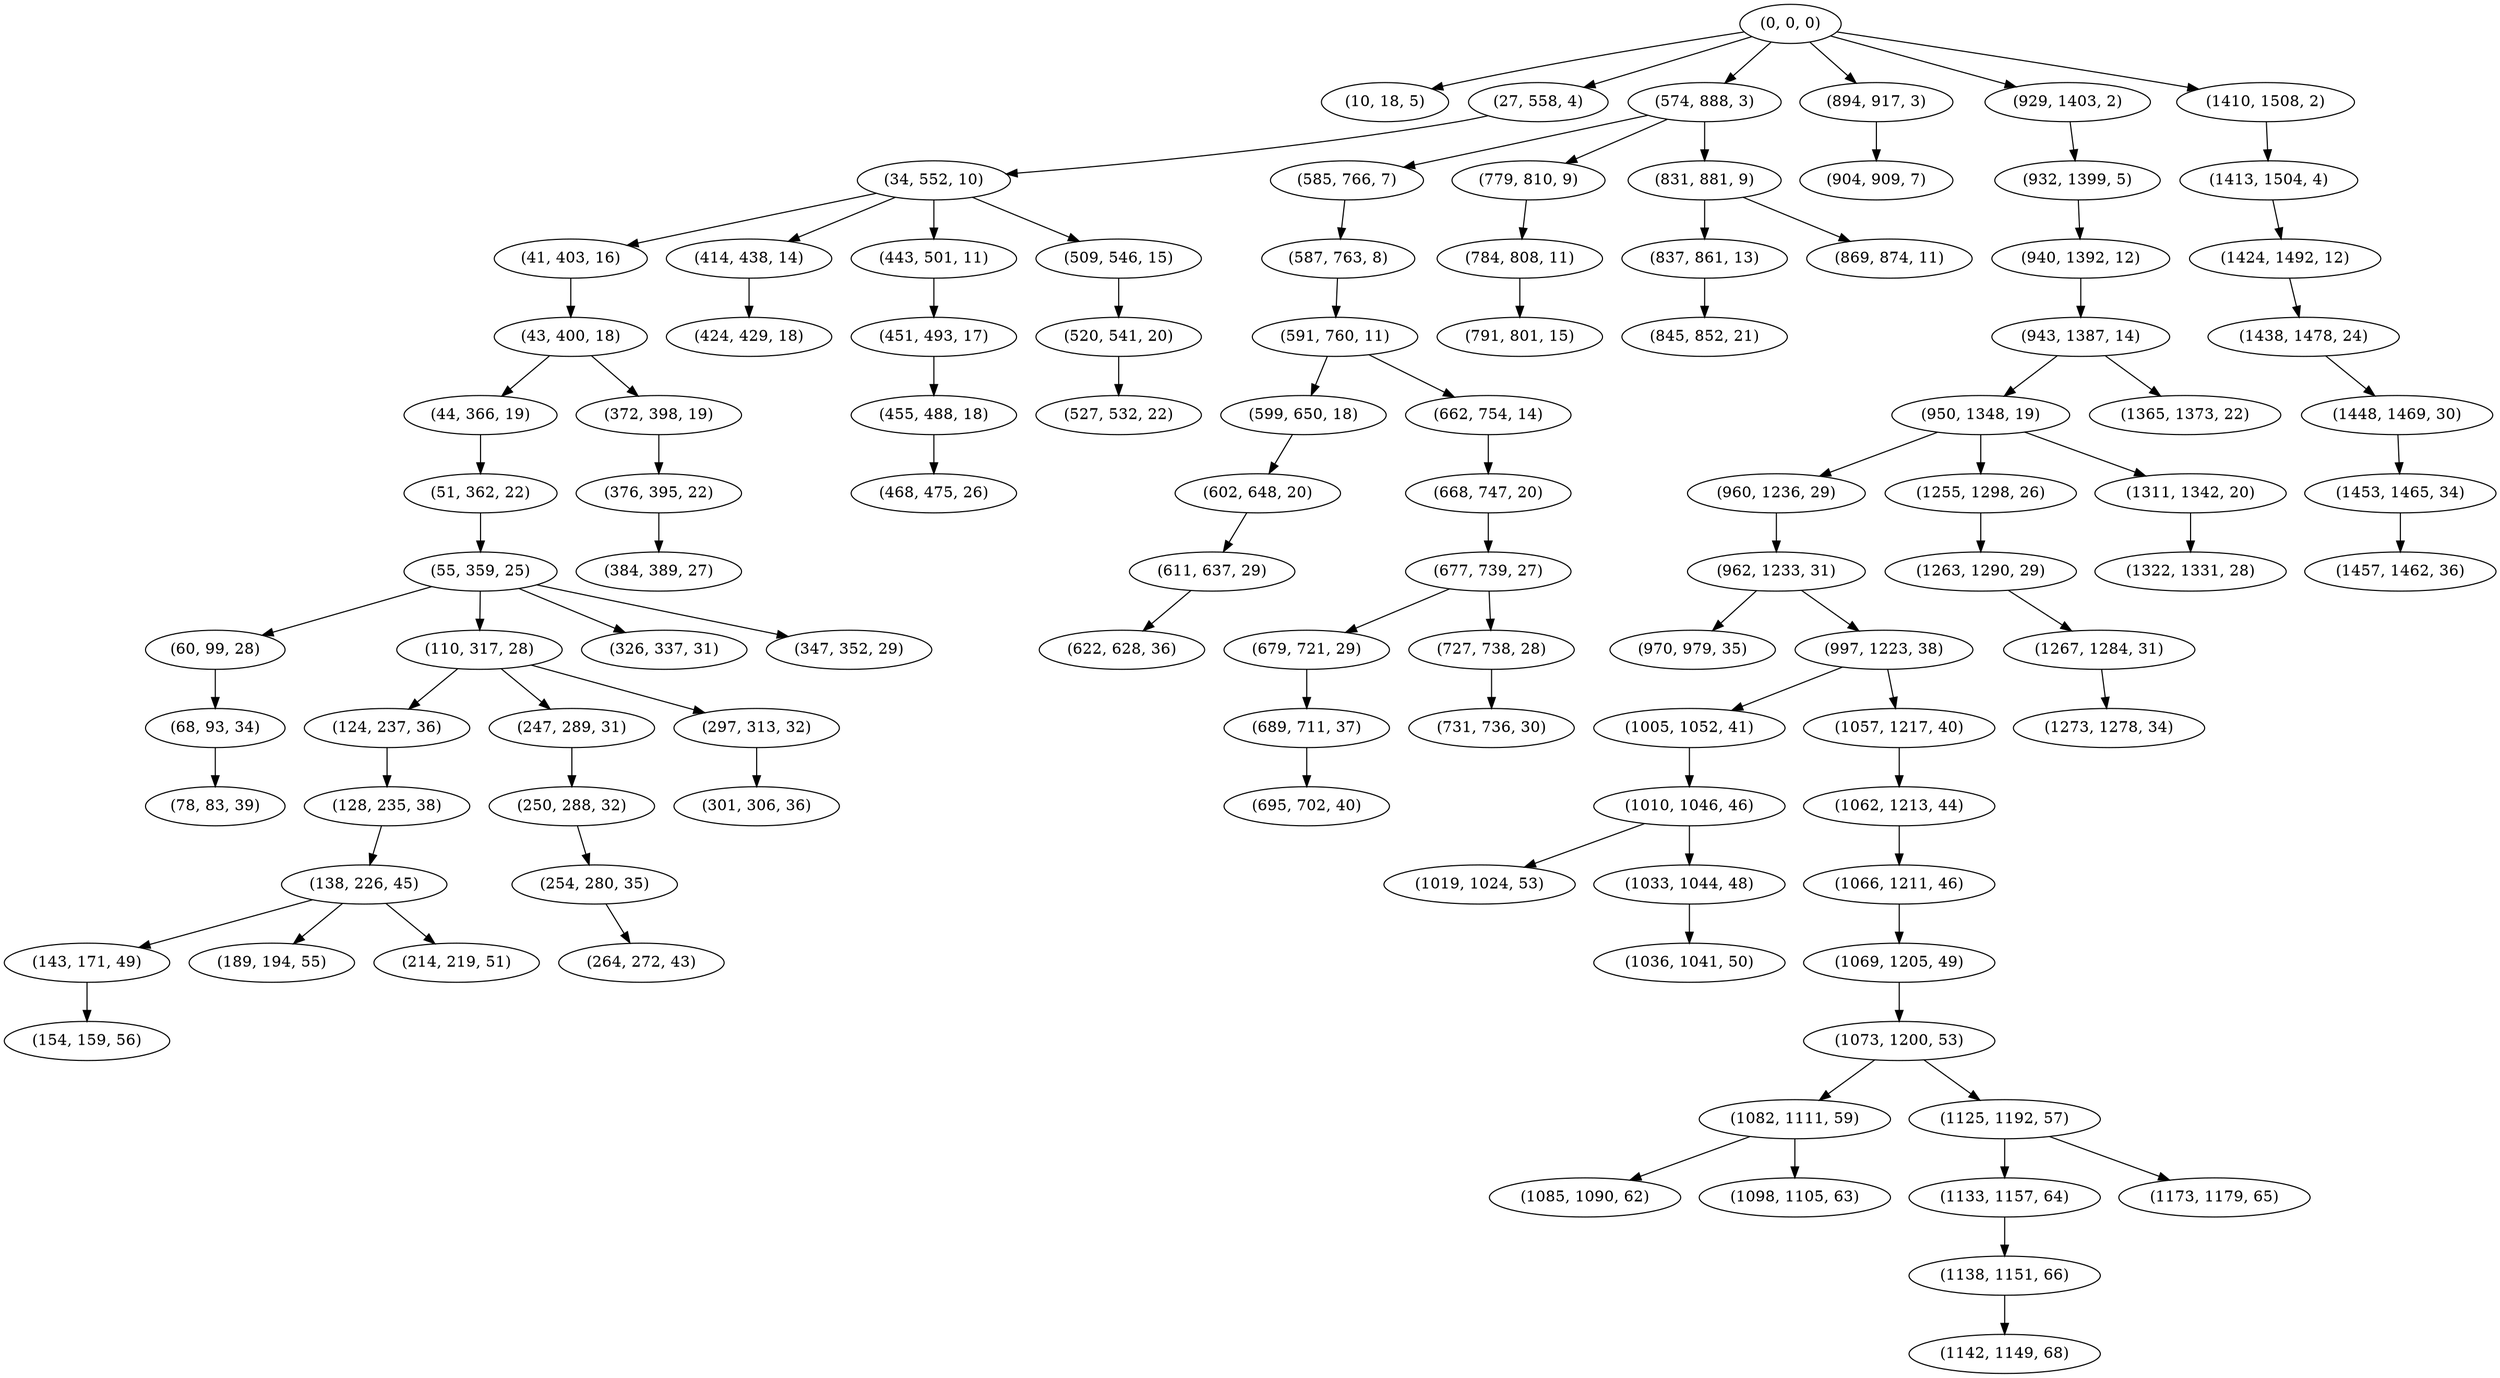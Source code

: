 digraph tree {
    "(0, 0, 0)";
    "(10, 18, 5)";
    "(27, 558, 4)";
    "(34, 552, 10)";
    "(41, 403, 16)";
    "(43, 400, 18)";
    "(44, 366, 19)";
    "(51, 362, 22)";
    "(55, 359, 25)";
    "(60, 99, 28)";
    "(68, 93, 34)";
    "(78, 83, 39)";
    "(110, 317, 28)";
    "(124, 237, 36)";
    "(128, 235, 38)";
    "(138, 226, 45)";
    "(143, 171, 49)";
    "(154, 159, 56)";
    "(189, 194, 55)";
    "(214, 219, 51)";
    "(247, 289, 31)";
    "(250, 288, 32)";
    "(254, 280, 35)";
    "(264, 272, 43)";
    "(297, 313, 32)";
    "(301, 306, 36)";
    "(326, 337, 31)";
    "(347, 352, 29)";
    "(372, 398, 19)";
    "(376, 395, 22)";
    "(384, 389, 27)";
    "(414, 438, 14)";
    "(424, 429, 18)";
    "(443, 501, 11)";
    "(451, 493, 17)";
    "(455, 488, 18)";
    "(468, 475, 26)";
    "(509, 546, 15)";
    "(520, 541, 20)";
    "(527, 532, 22)";
    "(574, 888, 3)";
    "(585, 766, 7)";
    "(587, 763, 8)";
    "(591, 760, 11)";
    "(599, 650, 18)";
    "(602, 648, 20)";
    "(611, 637, 29)";
    "(622, 628, 36)";
    "(662, 754, 14)";
    "(668, 747, 20)";
    "(677, 739, 27)";
    "(679, 721, 29)";
    "(689, 711, 37)";
    "(695, 702, 40)";
    "(727, 738, 28)";
    "(731, 736, 30)";
    "(779, 810, 9)";
    "(784, 808, 11)";
    "(791, 801, 15)";
    "(831, 881, 9)";
    "(837, 861, 13)";
    "(845, 852, 21)";
    "(869, 874, 11)";
    "(894, 917, 3)";
    "(904, 909, 7)";
    "(929, 1403, 2)";
    "(932, 1399, 5)";
    "(940, 1392, 12)";
    "(943, 1387, 14)";
    "(950, 1348, 19)";
    "(960, 1236, 29)";
    "(962, 1233, 31)";
    "(970, 979, 35)";
    "(997, 1223, 38)";
    "(1005, 1052, 41)";
    "(1010, 1046, 46)";
    "(1019, 1024, 53)";
    "(1033, 1044, 48)";
    "(1036, 1041, 50)";
    "(1057, 1217, 40)";
    "(1062, 1213, 44)";
    "(1066, 1211, 46)";
    "(1069, 1205, 49)";
    "(1073, 1200, 53)";
    "(1082, 1111, 59)";
    "(1085, 1090, 62)";
    "(1098, 1105, 63)";
    "(1125, 1192, 57)";
    "(1133, 1157, 64)";
    "(1138, 1151, 66)";
    "(1142, 1149, 68)";
    "(1173, 1179, 65)";
    "(1255, 1298, 26)";
    "(1263, 1290, 29)";
    "(1267, 1284, 31)";
    "(1273, 1278, 34)";
    "(1311, 1342, 20)";
    "(1322, 1331, 28)";
    "(1365, 1373, 22)";
    "(1410, 1508, 2)";
    "(1413, 1504, 4)";
    "(1424, 1492, 12)";
    "(1438, 1478, 24)";
    "(1448, 1469, 30)";
    "(1453, 1465, 34)";
    "(1457, 1462, 36)";
    "(0, 0, 0)" -> "(10, 18, 5)";
    "(0, 0, 0)" -> "(27, 558, 4)";
    "(0, 0, 0)" -> "(574, 888, 3)";
    "(0, 0, 0)" -> "(894, 917, 3)";
    "(0, 0, 0)" -> "(929, 1403, 2)";
    "(0, 0, 0)" -> "(1410, 1508, 2)";
    "(27, 558, 4)" -> "(34, 552, 10)";
    "(34, 552, 10)" -> "(41, 403, 16)";
    "(34, 552, 10)" -> "(414, 438, 14)";
    "(34, 552, 10)" -> "(443, 501, 11)";
    "(34, 552, 10)" -> "(509, 546, 15)";
    "(41, 403, 16)" -> "(43, 400, 18)";
    "(43, 400, 18)" -> "(44, 366, 19)";
    "(43, 400, 18)" -> "(372, 398, 19)";
    "(44, 366, 19)" -> "(51, 362, 22)";
    "(51, 362, 22)" -> "(55, 359, 25)";
    "(55, 359, 25)" -> "(60, 99, 28)";
    "(55, 359, 25)" -> "(110, 317, 28)";
    "(55, 359, 25)" -> "(326, 337, 31)";
    "(55, 359, 25)" -> "(347, 352, 29)";
    "(60, 99, 28)" -> "(68, 93, 34)";
    "(68, 93, 34)" -> "(78, 83, 39)";
    "(110, 317, 28)" -> "(124, 237, 36)";
    "(110, 317, 28)" -> "(247, 289, 31)";
    "(110, 317, 28)" -> "(297, 313, 32)";
    "(124, 237, 36)" -> "(128, 235, 38)";
    "(128, 235, 38)" -> "(138, 226, 45)";
    "(138, 226, 45)" -> "(143, 171, 49)";
    "(138, 226, 45)" -> "(189, 194, 55)";
    "(138, 226, 45)" -> "(214, 219, 51)";
    "(143, 171, 49)" -> "(154, 159, 56)";
    "(247, 289, 31)" -> "(250, 288, 32)";
    "(250, 288, 32)" -> "(254, 280, 35)";
    "(254, 280, 35)" -> "(264, 272, 43)";
    "(297, 313, 32)" -> "(301, 306, 36)";
    "(372, 398, 19)" -> "(376, 395, 22)";
    "(376, 395, 22)" -> "(384, 389, 27)";
    "(414, 438, 14)" -> "(424, 429, 18)";
    "(443, 501, 11)" -> "(451, 493, 17)";
    "(451, 493, 17)" -> "(455, 488, 18)";
    "(455, 488, 18)" -> "(468, 475, 26)";
    "(509, 546, 15)" -> "(520, 541, 20)";
    "(520, 541, 20)" -> "(527, 532, 22)";
    "(574, 888, 3)" -> "(585, 766, 7)";
    "(574, 888, 3)" -> "(779, 810, 9)";
    "(574, 888, 3)" -> "(831, 881, 9)";
    "(585, 766, 7)" -> "(587, 763, 8)";
    "(587, 763, 8)" -> "(591, 760, 11)";
    "(591, 760, 11)" -> "(599, 650, 18)";
    "(591, 760, 11)" -> "(662, 754, 14)";
    "(599, 650, 18)" -> "(602, 648, 20)";
    "(602, 648, 20)" -> "(611, 637, 29)";
    "(611, 637, 29)" -> "(622, 628, 36)";
    "(662, 754, 14)" -> "(668, 747, 20)";
    "(668, 747, 20)" -> "(677, 739, 27)";
    "(677, 739, 27)" -> "(679, 721, 29)";
    "(677, 739, 27)" -> "(727, 738, 28)";
    "(679, 721, 29)" -> "(689, 711, 37)";
    "(689, 711, 37)" -> "(695, 702, 40)";
    "(727, 738, 28)" -> "(731, 736, 30)";
    "(779, 810, 9)" -> "(784, 808, 11)";
    "(784, 808, 11)" -> "(791, 801, 15)";
    "(831, 881, 9)" -> "(837, 861, 13)";
    "(831, 881, 9)" -> "(869, 874, 11)";
    "(837, 861, 13)" -> "(845, 852, 21)";
    "(894, 917, 3)" -> "(904, 909, 7)";
    "(929, 1403, 2)" -> "(932, 1399, 5)";
    "(932, 1399, 5)" -> "(940, 1392, 12)";
    "(940, 1392, 12)" -> "(943, 1387, 14)";
    "(943, 1387, 14)" -> "(950, 1348, 19)";
    "(943, 1387, 14)" -> "(1365, 1373, 22)";
    "(950, 1348, 19)" -> "(960, 1236, 29)";
    "(950, 1348, 19)" -> "(1255, 1298, 26)";
    "(950, 1348, 19)" -> "(1311, 1342, 20)";
    "(960, 1236, 29)" -> "(962, 1233, 31)";
    "(962, 1233, 31)" -> "(970, 979, 35)";
    "(962, 1233, 31)" -> "(997, 1223, 38)";
    "(997, 1223, 38)" -> "(1005, 1052, 41)";
    "(997, 1223, 38)" -> "(1057, 1217, 40)";
    "(1005, 1052, 41)" -> "(1010, 1046, 46)";
    "(1010, 1046, 46)" -> "(1019, 1024, 53)";
    "(1010, 1046, 46)" -> "(1033, 1044, 48)";
    "(1033, 1044, 48)" -> "(1036, 1041, 50)";
    "(1057, 1217, 40)" -> "(1062, 1213, 44)";
    "(1062, 1213, 44)" -> "(1066, 1211, 46)";
    "(1066, 1211, 46)" -> "(1069, 1205, 49)";
    "(1069, 1205, 49)" -> "(1073, 1200, 53)";
    "(1073, 1200, 53)" -> "(1082, 1111, 59)";
    "(1073, 1200, 53)" -> "(1125, 1192, 57)";
    "(1082, 1111, 59)" -> "(1085, 1090, 62)";
    "(1082, 1111, 59)" -> "(1098, 1105, 63)";
    "(1125, 1192, 57)" -> "(1133, 1157, 64)";
    "(1125, 1192, 57)" -> "(1173, 1179, 65)";
    "(1133, 1157, 64)" -> "(1138, 1151, 66)";
    "(1138, 1151, 66)" -> "(1142, 1149, 68)";
    "(1255, 1298, 26)" -> "(1263, 1290, 29)";
    "(1263, 1290, 29)" -> "(1267, 1284, 31)";
    "(1267, 1284, 31)" -> "(1273, 1278, 34)";
    "(1311, 1342, 20)" -> "(1322, 1331, 28)";
    "(1410, 1508, 2)" -> "(1413, 1504, 4)";
    "(1413, 1504, 4)" -> "(1424, 1492, 12)";
    "(1424, 1492, 12)" -> "(1438, 1478, 24)";
    "(1438, 1478, 24)" -> "(1448, 1469, 30)";
    "(1448, 1469, 30)" -> "(1453, 1465, 34)";
    "(1453, 1465, 34)" -> "(1457, 1462, 36)";
}
